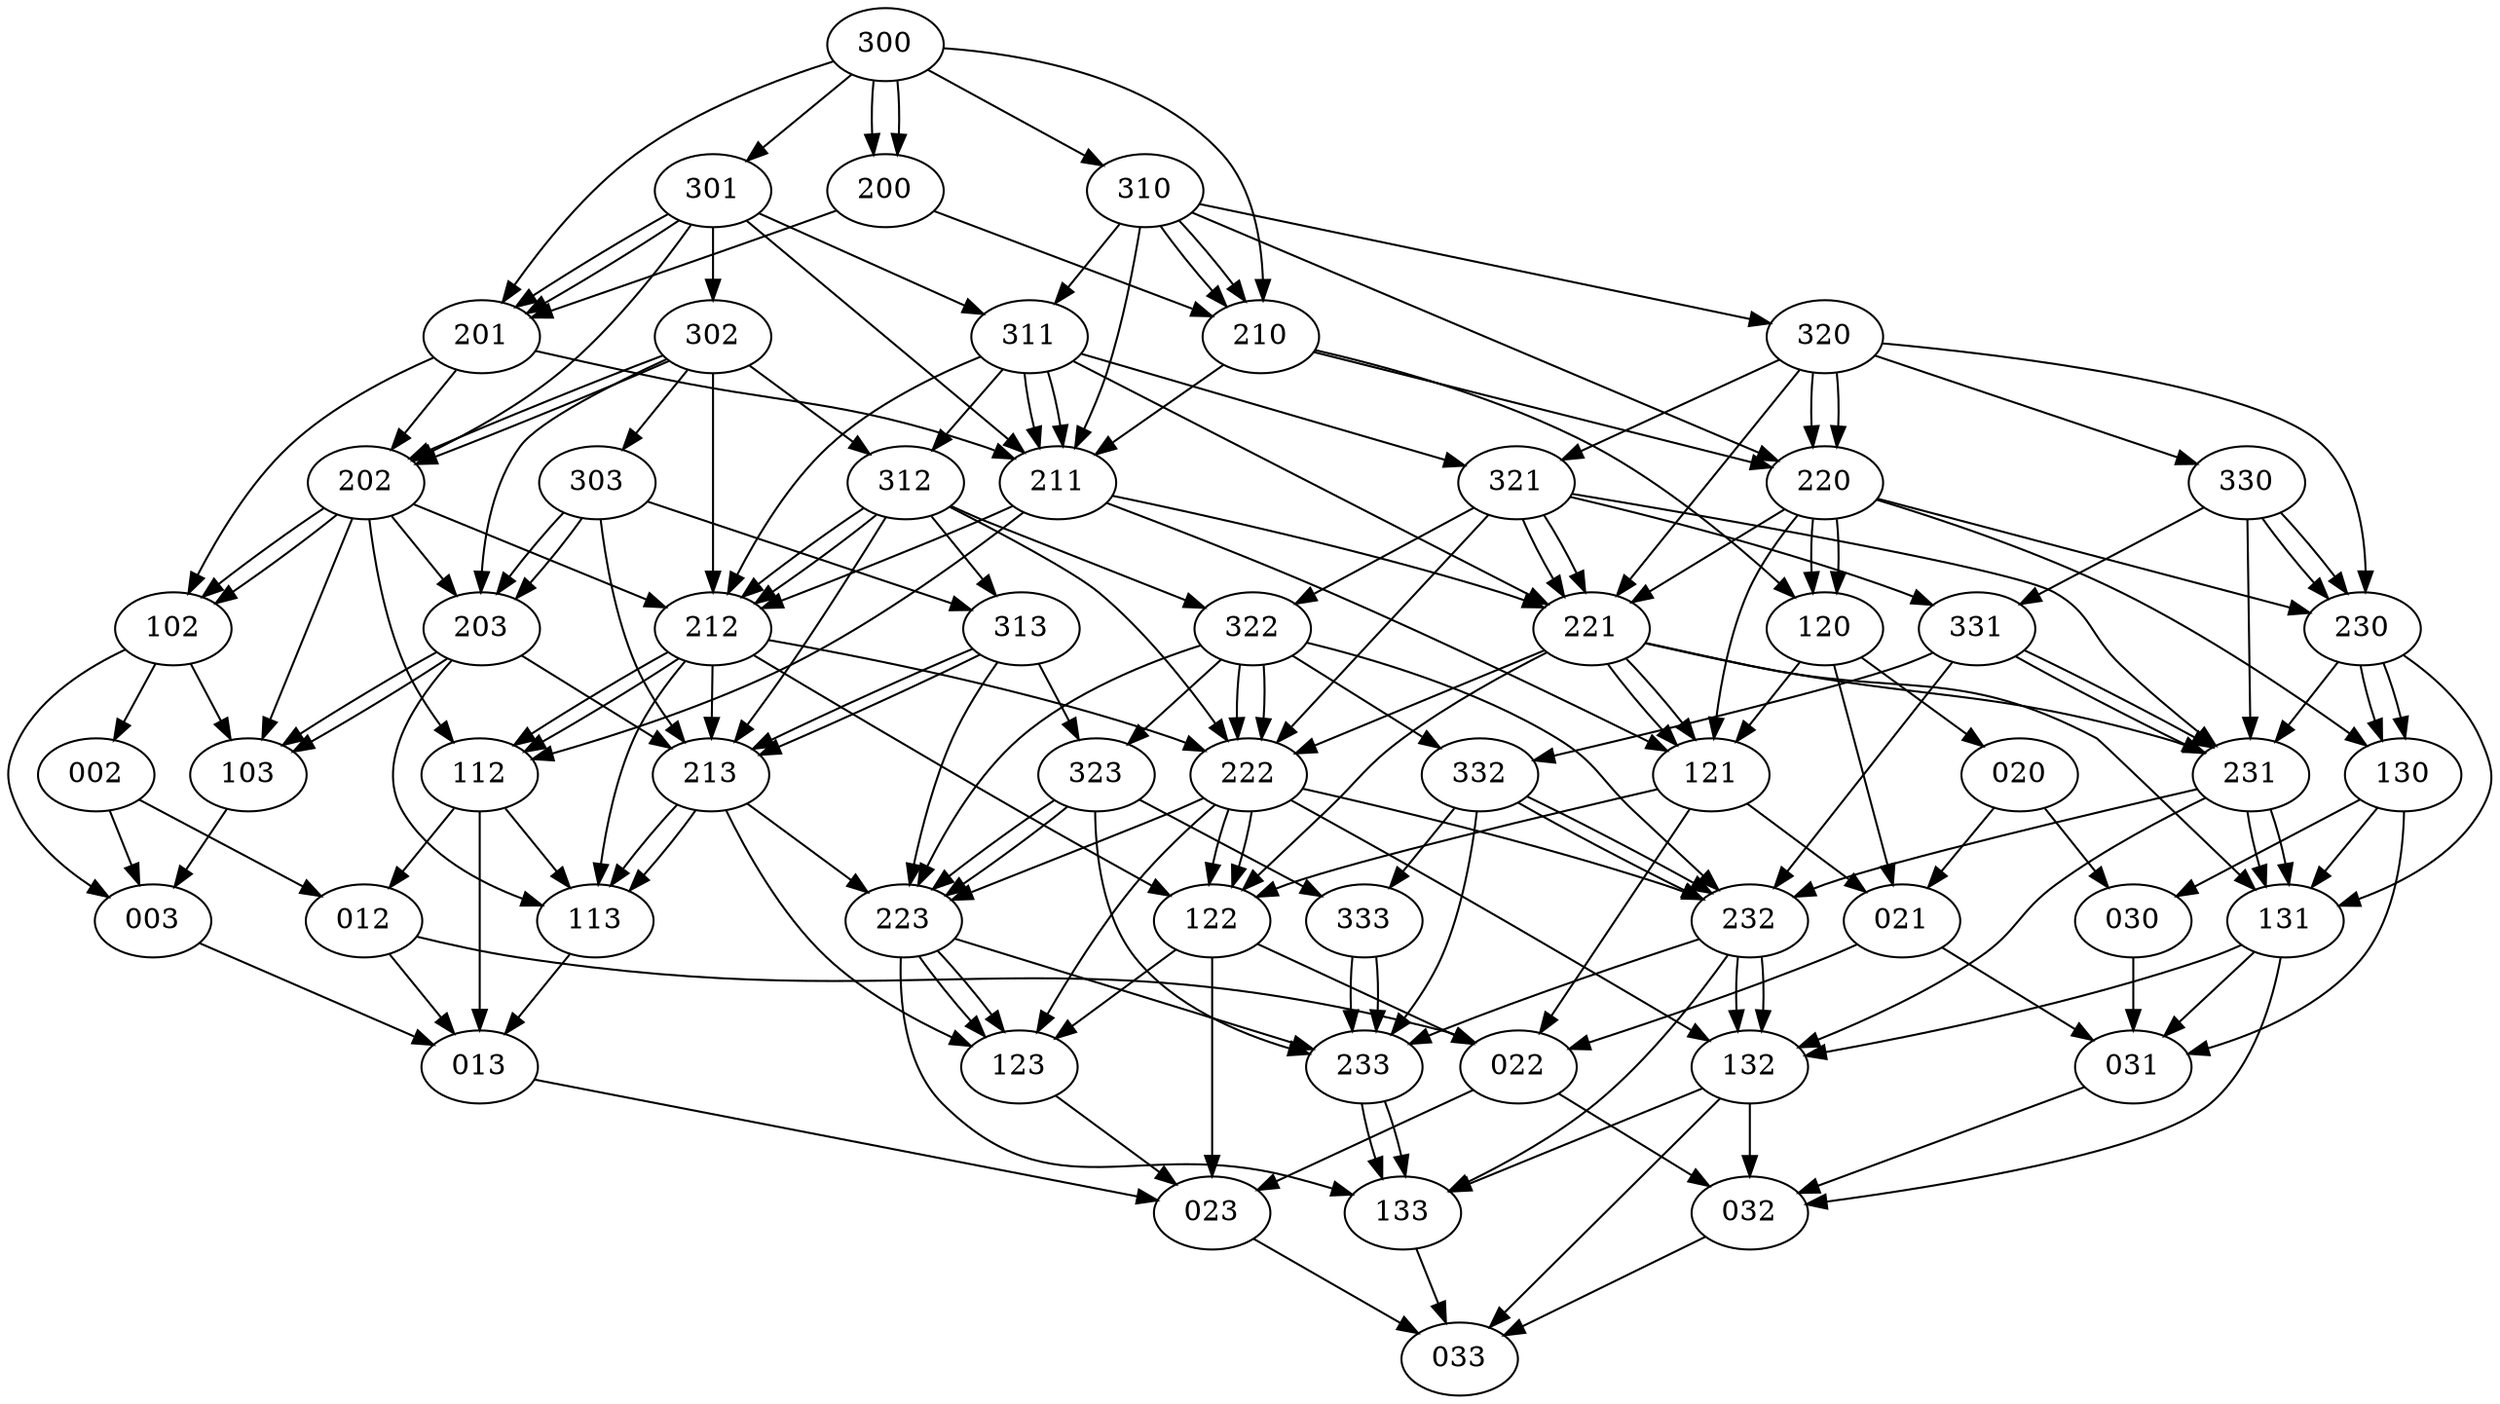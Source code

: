 digraph G{

{node_1 [label="002"];
node_2 [label="003"];
node_3 [label="012"];
node_4 [label="013"];
node_5 [label="020"];
node_6 [label="021"];
node_7 [label="022"];
node_8 [label="023"];
node_9 [label="030"];
node_10 [label="031"];
node_11 [label="032"];
node_12 [label="033"];
node_13 [label="102"];
node_14 [label="103"];
node_15 [label="112"];
node_16 [label="113"];
node_17 [label="120"];
node_18 [label="121"];
node_19 [label="122"];
node_20 [label="123"];
node_21 [label="130"];
node_22 [label="131"];
node_23 [label="132"];
node_24 [label="133"];
node_25 [label="200"];
node_26 [label="201"];
node_27 [label="202"];
node_28 [label="203"];
node_29 [label="210"];
node_30 [label="211"];
node_31 [label="212"];
node_32 [label="213"];
node_33 [label="220"];
node_34 [label="221"];
node_35 [label="222"];
node_36 [label="223"];
node_37 [label="230"];
node_38 [label="231"];
node_39 [label="232"];
node_40 [label="233"];
node_41 [label="300"];
node_42 [label="301"];
node_43 [label="302"];
node_44 [label="303"];
node_45 [label="310"];
node_46 [label="311"];
node_47 [label="312"];
node_48 [label="313"];
node_49 [label="320"];
node_50 [label="321"];
node_51 [label="322"];
node_52 [label="323"];
node_53 [label="330"];
node_54 [label="331"];
node_55 [label="332"];
node_56 [label="333"];
}
node_1->node_3[penwidth=1]
node_1->node_2[penwidth=1]
node_2->node_4[penwidth=1]
node_3->node_7[penwidth=1]
node_3->node_4[penwidth=1]
node_4->node_8[penwidth=1]
node_5->node_9[penwidth=1]
node_5->node_6[penwidth=1]
node_6->node_10[penwidth=1]
node_6->node_7[penwidth=1]
node_7->node_11[penwidth=1]
node_7->node_8[penwidth=1]
node_8->node_12[penwidth=1]
node_9->node_10[penwidth=1]
node_10->node_11[penwidth=1]
node_11->node_12[penwidth=1]
node_13->node_1[penwidth=1]
node_13->node_14[penwidth=1]
node_13->node_2[penwidth=1]
node_14->node_2[penwidth=1]
node_15->node_3[penwidth=1]
node_15->node_16[penwidth=1]
node_15->node_4[penwidth=1]
node_16->node_4[penwidth=1]
node_17->node_5[penwidth=1]
node_17->node_18[penwidth=1]
node_17->node_6[penwidth=1]
node_18->node_6[penwidth=1]
node_18->node_19[penwidth=1]
node_18->node_7[penwidth=1]
node_19->node_7[penwidth=1]
node_19->node_20[penwidth=1]
node_19->node_8[penwidth=1]
node_20->node_8[penwidth=1]
node_21->node_9[penwidth=1]
node_21->node_22[penwidth=1]
node_21->node_10[penwidth=1]
node_22->node_10[penwidth=1]
node_22->node_23[penwidth=1]
node_22->node_11[penwidth=1]
node_23->node_11[penwidth=1]
node_23->node_24[penwidth=1]
node_23->node_12[penwidth=1]
node_24->node_12[penwidth=1]
node_25->node_29[penwidth=1]
node_25->node_26[penwidth=1]
node_26->node_30[penwidth=1]
node_26->node_27[penwidth=1]
node_26->node_13[penwidth=1]
node_27->node_13[penwidth=1]
node_27->node_31[penwidth=1]
node_27->node_15[penwidth=1]
node_27->node_13[penwidth=1]
node_27->node_28[penwidth=1]
node_27->node_14[penwidth=1]
node_28->node_14[penwidth=1]
node_28->node_32[penwidth=1]
node_28->node_16[penwidth=1]
node_28->node_14[penwidth=1]
node_29->node_33[penwidth=1]
node_29->node_17[penwidth=1]
node_29->node_30[penwidth=1]
node_30->node_34[penwidth=1]
node_30->node_18[penwidth=1]
node_30->node_31[penwidth=1]
node_30->node_15[penwidth=1]
node_31->node_15[penwidth=1]
node_31->node_35[penwidth=1]
node_31->node_19[penwidth=1]
node_31->node_15[penwidth=1]
node_31->node_32[penwidth=1]
node_31->node_16[penwidth=1]
node_32->node_16[penwidth=1]
node_32->node_36[penwidth=1]
node_32->node_20[penwidth=1]
node_32->node_16[penwidth=1]
node_33->node_17[penwidth=1]
node_33->node_37[penwidth=1]
node_33->node_21[penwidth=1]
node_33->node_17[penwidth=1]
node_33->node_34[penwidth=1]
node_33->node_18[penwidth=1]
node_34->node_18[penwidth=1]
node_34->node_38[penwidth=1]
node_34->node_22[penwidth=1]
node_34->node_18[penwidth=1]
node_34->node_35[penwidth=1]
node_34->node_19[penwidth=1]
node_35->node_19[penwidth=1]
node_35->node_39[penwidth=1]
node_35->node_23[penwidth=1]
node_35->node_19[penwidth=1]
node_35->node_36[penwidth=1]
node_35->node_20[penwidth=1]
node_36->node_20[penwidth=1]
node_36->node_40[penwidth=1]
node_36->node_24[penwidth=1]
node_36->node_20[penwidth=1]
node_37->node_21[penwidth=1]
node_37->node_21[penwidth=1]
node_37->node_38[penwidth=1]
node_37->node_22[penwidth=1]
node_38->node_22[penwidth=1]
node_38->node_22[penwidth=1]
node_38->node_39[penwidth=1]
node_38->node_23[penwidth=1]
node_39->node_23[penwidth=1]
node_39->node_23[penwidth=1]
node_39->node_40[penwidth=1]
node_39->node_24[penwidth=1]
node_40->node_24[penwidth=1]
node_40->node_24[penwidth=1]
node_41->node_25[penwidth=1]
node_41->node_45[penwidth=1]
node_41->node_29[penwidth=1]
node_41->node_25[penwidth=1]
node_41->node_42[penwidth=1]
node_41->node_26[penwidth=1]
node_42->node_26[penwidth=1]
node_42->node_46[penwidth=1]
node_42->node_30[penwidth=1]
node_42->node_26[penwidth=1]
node_42->node_43[penwidth=1]
node_42->node_27[penwidth=1]
node_43->node_27[penwidth=1]
node_43->node_47[penwidth=1]
node_43->node_31[penwidth=1]
node_43->node_27[penwidth=1]
node_43->node_44[penwidth=1]
node_43->node_28[penwidth=1]
node_44->node_28[penwidth=1]
node_44->node_48[penwidth=1]
node_44->node_32[penwidth=1]
node_44->node_28[penwidth=1]
node_45->node_29[penwidth=1]
node_45->node_49[penwidth=1]
node_45->node_33[penwidth=1]
node_45->node_29[penwidth=1]
node_45->node_46[penwidth=1]
node_45->node_30[penwidth=1]
node_46->node_30[penwidth=1]
node_46->node_50[penwidth=1]
node_46->node_34[penwidth=1]
node_46->node_30[penwidth=1]
node_46->node_47[penwidth=1]
node_46->node_31[penwidth=1]
node_47->node_31[penwidth=1]
node_47->node_51[penwidth=1]
node_47->node_35[penwidth=1]
node_47->node_31[penwidth=1]
node_47->node_48[penwidth=1]
node_47->node_32[penwidth=1]
node_48->node_32[penwidth=1]
node_48->node_52[penwidth=1]
node_48->node_36[penwidth=1]
node_48->node_32[penwidth=1]
node_49->node_33[penwidth=1]
node_49->node_53[penwidth=1]
node_49->node_37[penwidth=1]
node_49->node_33[penwidth=1]
node_49->node_50[penwidth=1]
node_49->node_34[penwidth=1]
node_50->node_34[penwidth=1]
node_50->node_54[penwidth=1]
node_50->node_38[penwidth=1]
node_50->node_34[penwidth=1]
node_50->node_51[penwidth=1]
node_50->node_35[penwidth=1]
node_51->node_35[penwidth=1]
node_51->node_55[penwidth=1]
node_51->node_39[penwidth=1]
node_51->node_35[penwidth=1]
node_51->node_52[penwidth=1]
node_51->node_36[penwidth=1]
node_52->node_36[penwidth=1]
node_52->node_56[penwidth=1]
node_52->node_40[penwidth=1]
node_52->node_36[penwidth=1]
node_53->node_37[penwidth=1]
node_53->node_37[penwidth=1]
node_53->node_54[penwidth=1]
node_53->node_38[penwidth=1]
node_54->node_38[penwidth=1]
node_54->node_38[penwidth=1]
node_54->node_55[penwidth=1]
node_54->node_39[penwidth=1]
node_55->node_39[penwidth=1]
node_55->node_39[penwidth=1]
node_55->node_56[penwidth=1]
node_55->node_40[penwidth=1]
node_56->node_40[penwidth=1]
node_56->node_40[penwidth=1]
}
